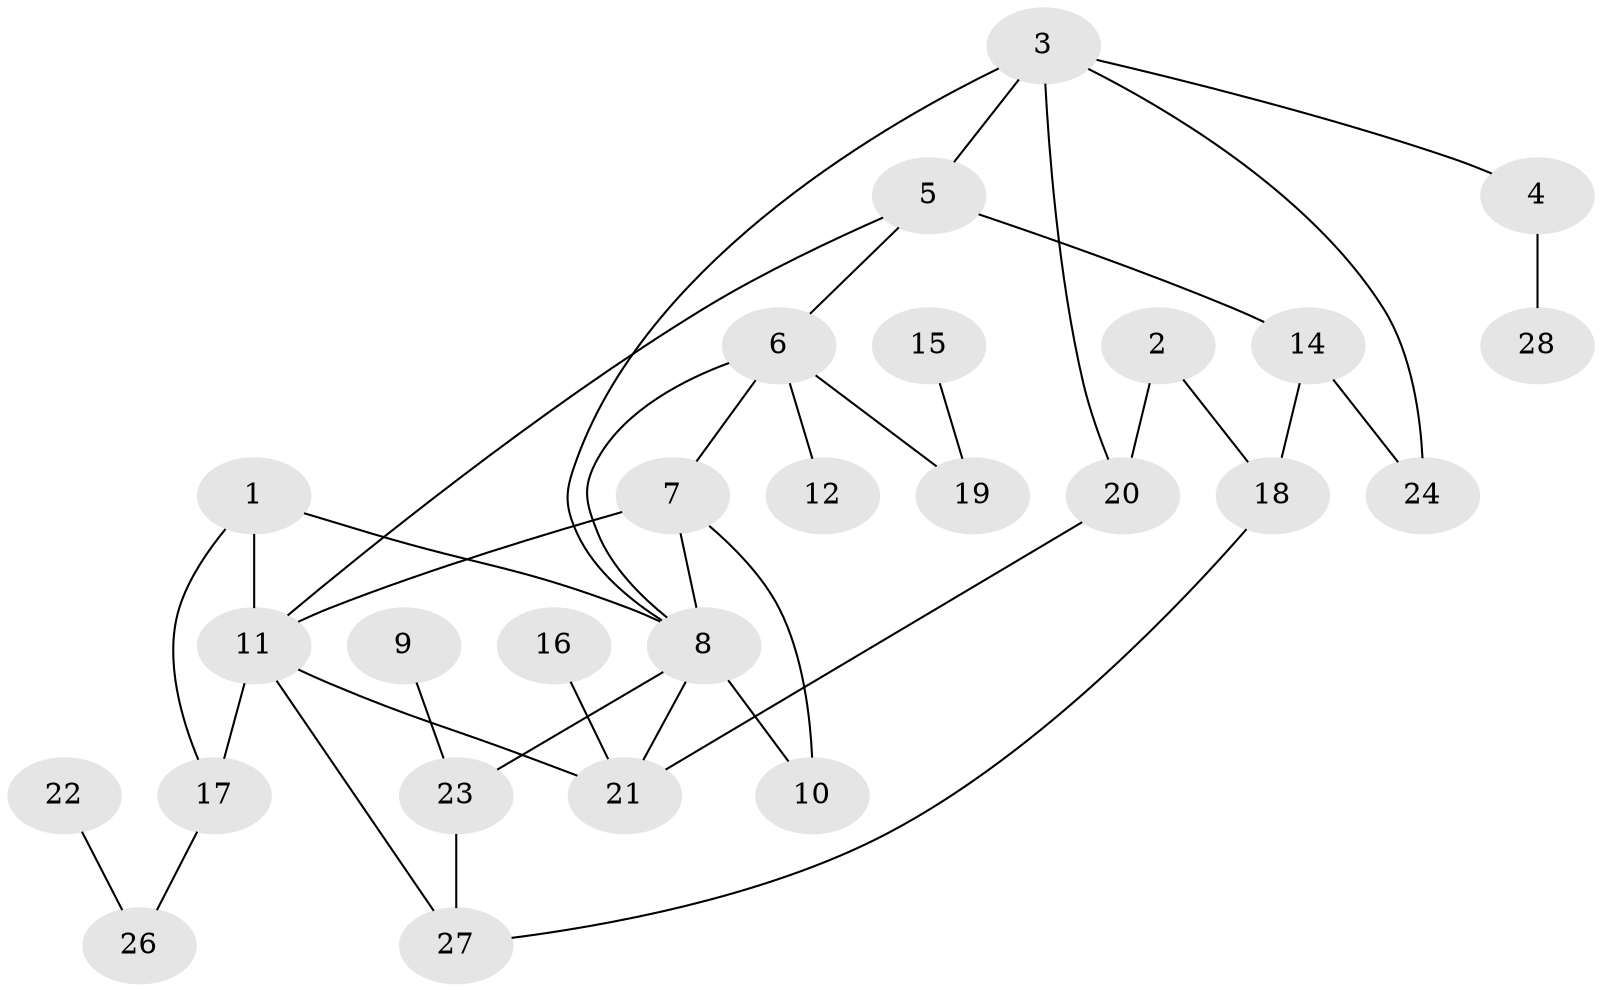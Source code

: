 // original degree distribution, {2: 0.40350877192982454, 1: 0.14035087719298245, 3: 0.22807017543859648, 4: 0.12280701754385964, 5: 0.017543859649122806, 0: 0.05263157894736842, 6: 0.03508771929824561}
// Generated by graph-tools (version 1.1) at 2025/33/03/09/25 02:33:43]
// undirected, 26 vertices, 37 edges
graph export_dot {
graph [start="1"]
  node [color=gray90,style=filled];
  1;
  2;
  3;
  4;
  5;
  6;
  7;
  8;
  9;
  10;
  11;
  12;
  14;
  15;
  16;
  17;
  18;
  19;
  20;
  21;
  22;
  23;
  24;
  26;
  27;
  28;
  1 -- 8 [weight=1.0];
  1 -- 11 [weight=1.0];
  1 -- 17 [weight=1.0];
  2 -- 18 [weight=1.0];
  2 -- 20 [weight=1.0];
  3 -- 4 [weight=1.0];
  3 -- 5 [weight=1.0];
  3 -- 8 [weight=1.0];
  3 -- 20 [weight=1.0];
  3 -- 24 [weight=1.0];
  4 -- 28 [weight=1.0];
  5 -- 6 [weight=1.0];
  5 -- 11 [weight=1.0];
  5 -- 14 [weight=2.0];
  6 -- 7 [weight=1.0];
  6 -- 8 [weight=1.0];
  6 -- 12 [weight=1.0];
  6 -- 19 [weight=1.0];
  7 -- 8 [weight=1.0];
  7 -- 10 [weight=1.0];
  7 -- 11 [weight=1.0];
  8 -- 10 [weight=1.0];
  8 -- 21 [weight=1.0];
  8 -- 23 [weight=1.0];
  9 -- 23 [weight=1.0];
  11 -- 17 [weight=1.0];
  11 -- 21 [weight=1.0];
  11 -- 27 [weight=1.0];
  14 -- 18 [weight=1.0];
  14 -- 24 [weight=1.0];
  15 -- 19 [weight=1.0];
  16 -- 21 [weight=1.0];
  17 -- 26 [weight=1.0];
  18 -- 27 [weight=1.0];
  20 -- 21 [weight=1.0];
  22 -- 26 [weight=1.0];
  23 -- 27 [weight=1.0];
}
